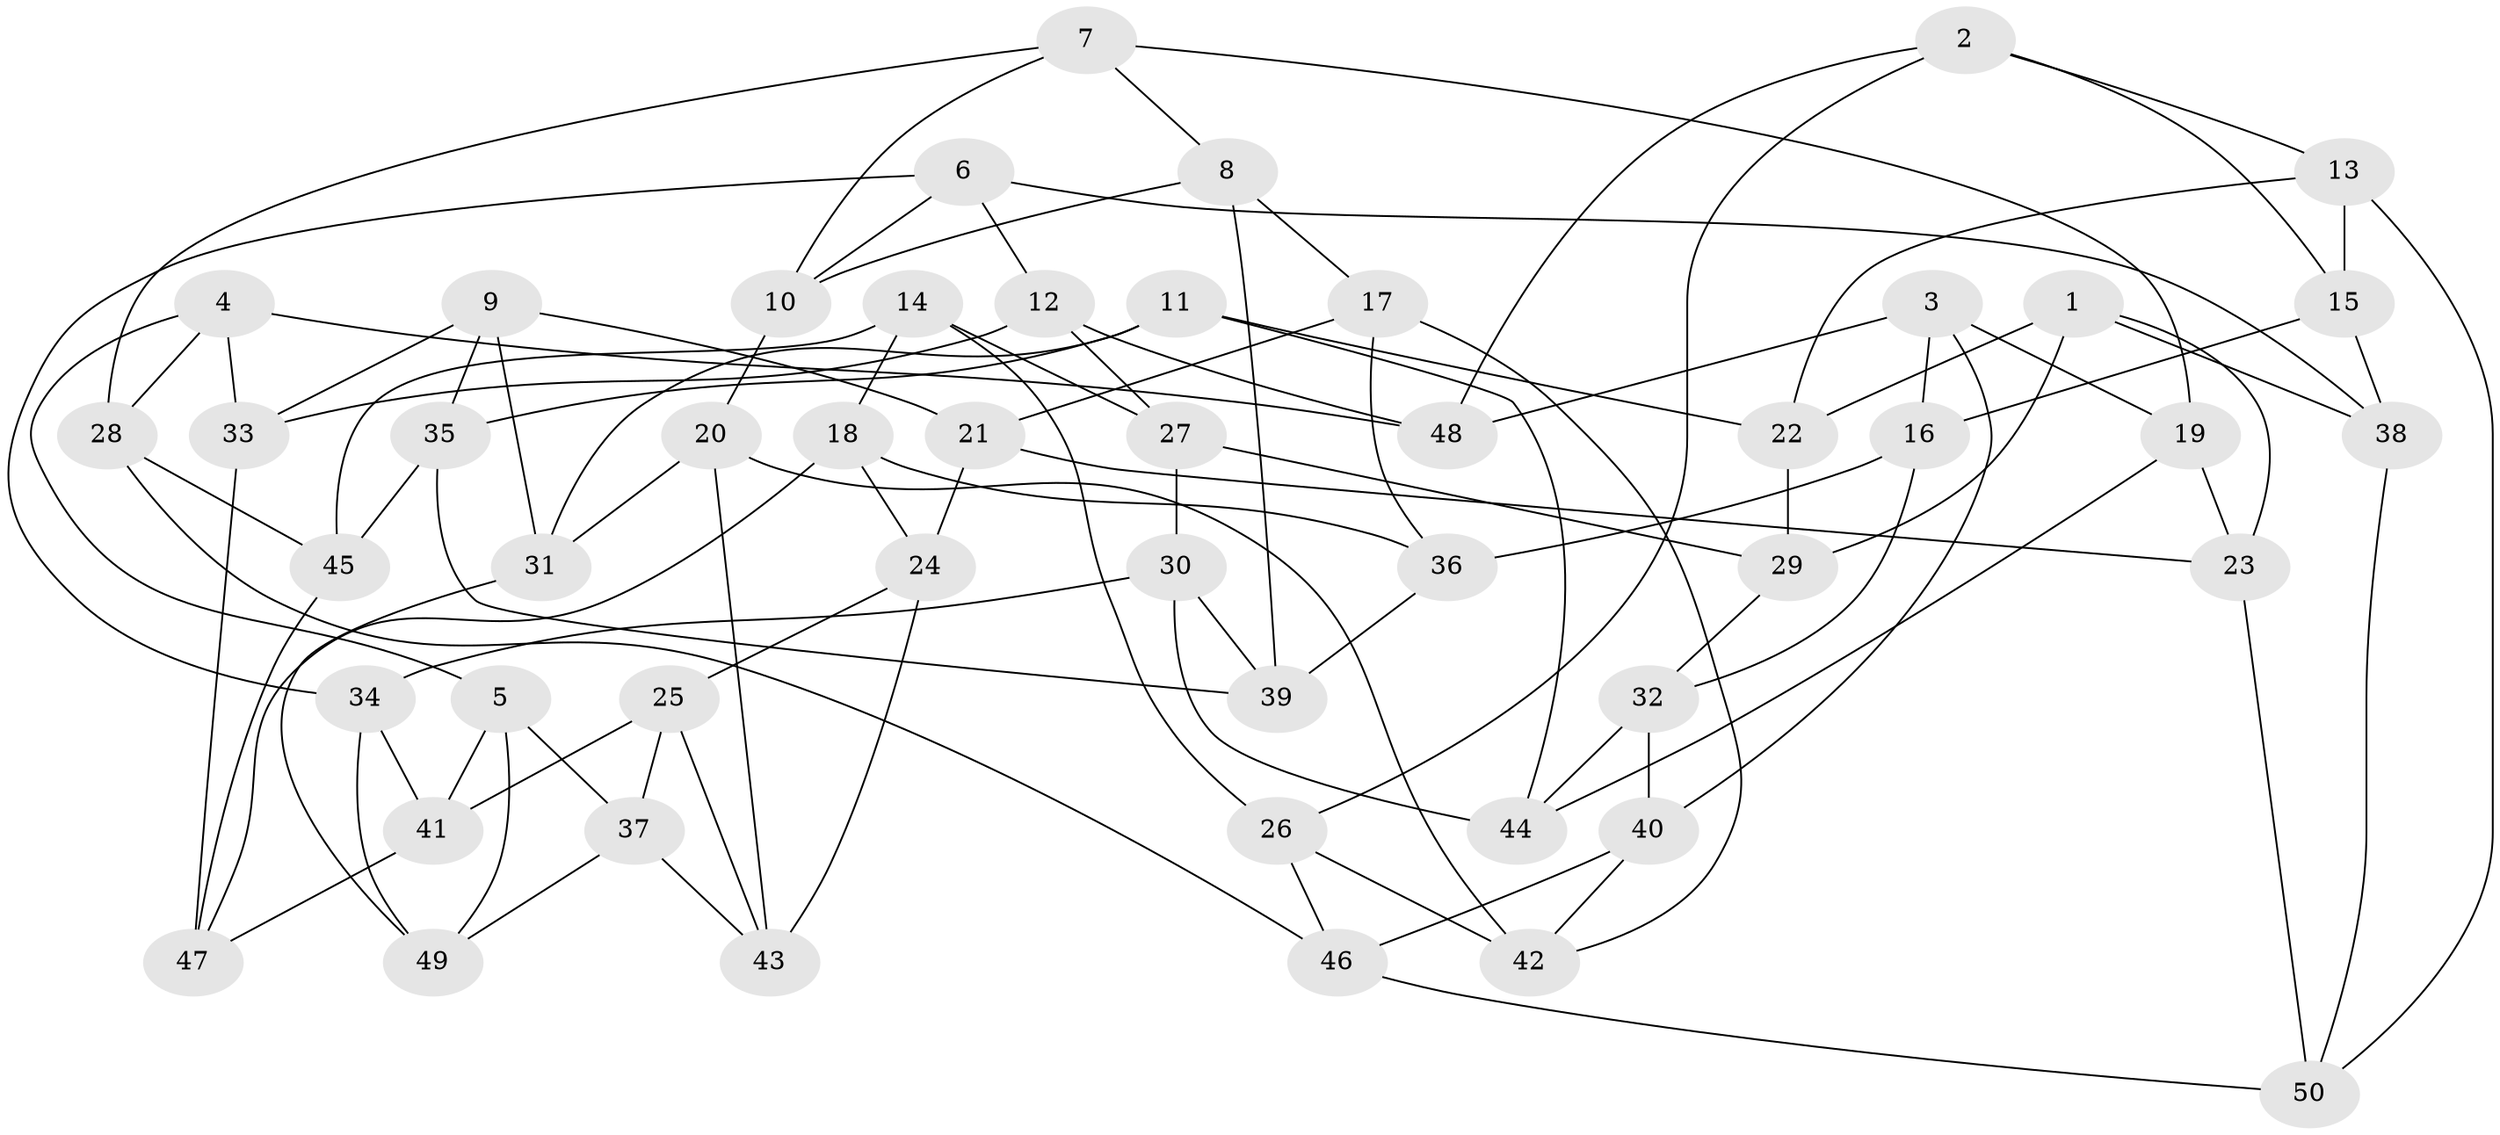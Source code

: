 // coarse degree distribution, {7: 0.02857142857142857, 5: 0.08571428571428572, 4: 0.5428571428571428, 6: 0.17142857142857143, 9: 0.02857142857142857, 3: 0.14285714285714285}
// Generated by graph-tools (version 1.1) at 2025/20/03/04/25 18:20:59]
// undirected, 50 vertices, 100 edges
graph export_dot {
graph [start="1"]
  node [color=gray90,style=filled];
  1;
  2;
  3;
  4;
  5;
  6;
  7;
  8;
  9;
  10;
  11;
  12;
  13;
  14;
  15;
  16;
  17;
  18;
  19;
  20;
  21;
  22;
  23;
  24;
  25;
  26;
  27;
  28;
  29;
  30;
  31;
  32;
  33;
  34;
  35;
  36;
  37;
  38;
  39;
  40;
  41;
  42;
  43;
  44;
  45;
  46;
  47;
  48;
  49;
  50;
  1 -- 23;
  1 -- 38;
  1 -- 22;
  1 -- 29;
  2 -- 13;
  2 -- 15;
  2 -- 26;
  2 -- 48;
  3 -- 19;
  3 -- 48;
  3 -- 40;
  3 -- 16;
  4 -- 33;
  4 -- 28;
  4 -- 48;
  4 -- 5;
  5 -- 49;
  5 -- 41;
  5 -- 37;
  6 -- 10;
  6 -- 38;
  6 -- 34;
  6 -- 12;
  7 -- 8;
  7 -- 10;
  7 -- 28;
  7 -- 19;
  8 -- 39;
  8 -- 17;
  8 -- 10;
  9 -- 33;
  9 -- 31;
  9 -- 35;
  9 -- 21;
  10 -- 20;
  11 -- 44;
  11 -- 22;
  11 -- 31;
  11 -- 35;
  12 -- 48;
  12 -- 33;
  12 -- 27;
  13 -- 22;
  13 -- 50;
  13 -- 15;
  14 -- 27;
  14 -- 45;
  14 -- 26;
  14 -- 18;
  15 -- 38;
  15 -- 16;
  16 -- 36;
  16 -- 32;
  17 -- 36;
  17 -- 42;
  17 -- 21;
  18 -- 47;
  18 -- 36;
  18 -- 24;
  19 -- 44;
  19 -- 23;
  20 -- 43;
  20 -- 42;
  20 -- 31;
  21 -- 23;
  21 -- 24;
  22 -- 29;
  23 -- 50;
  24 -- 43;
  24 -- 25;
  25 -- 41;
  25 -- 43;
  25 -- 37;
  26 -- 46;
  26 -- 42;
  27 -- 29;
  27 -- 30;
  28 -- 46;
  28 -- 45;
  29 -- 32;
  30 -- 39;
  30 -- 34;
  30 -- 44;
  31 -- 49;
  32 -- 40;
  32 -- 44;
  33 -- 47;
  34 -- 41;
  34 -- 49;
  35 -- 39;
  35 -- 45;
  36 -- 39;
  37 -- 49;
  37 -- 43;
  38 -- 50;
  40 -- 42;
  40 -- 46;
  41 -- 47;
  45 -- 47;
  46 -- 50;
}
